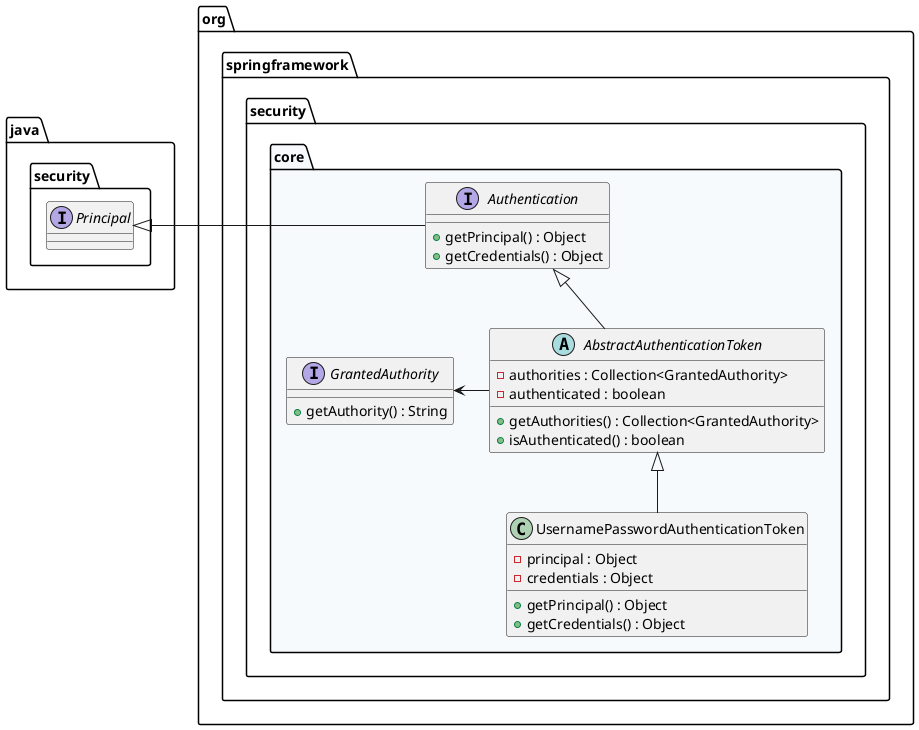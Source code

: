@startuml
'https://plantuml.com/class-diagram
package java.security {
    interface Principal {}
}

package org.springframework.security.core #f6fafd {
    interface Authentication {
    + getPrincipal() : Object
    + getCredentials() : Object
    }
    interface GrantedAuthority {
    + getAuthority() : String
    }
    abstract class AbstractAuthenticationToken {
    - authorities : Collection<GrantedAuthority>
    - authenticated : boolean
    + getAuthorities() : Collection<GrantedAuthority>
    + isAuthenticated() : boolean
    }
    class UsernamePasswordAuthenticationToken {
    - principal : Object
    - credentials : Object
    + getPrincipal() : Object
    + getCredentials() : Object
    }
    Authentication -left-|> Principal
    AbstractAuthenticationToken -up-|> Authentication
    AbstractAuthenticationToken -left-> GrantedAuthority
    UsernamePasswordAuthenticationToken -up-|> AbstractAuthenticationToken
}

'package org.springframework.security.oauth2.server.resource #fafdfa {
'    class BearerTokenAuthenticationToken {
'    - token : String
'    + getToken() : String
'    }
'    BearerTokenAuthenticationToken -up-|> AbstractAuthenticationToken
'}

@enduml